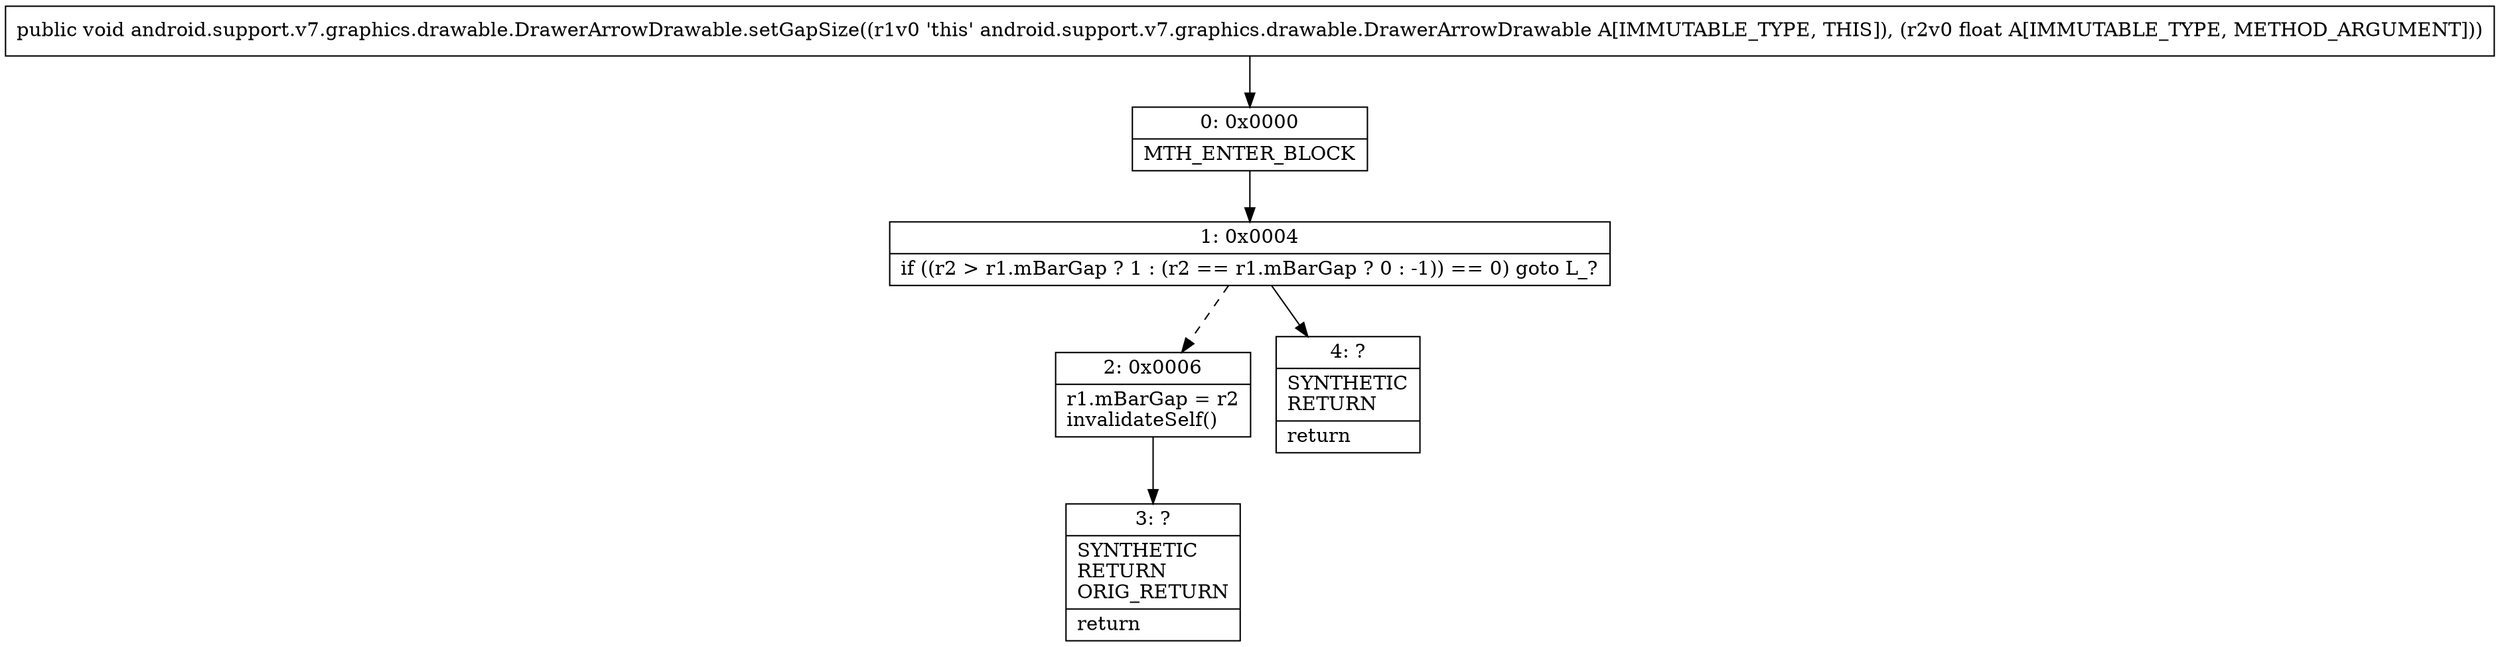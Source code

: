 digraph "CFG forandroid.support.v7.graphics.drawable.DrawerArrowDrawable.setGapSize(F)V" {
Node_0 [shape=record,label="{0\:\ 0x0000|MTH_ENTER_BLOCK\l}"];
Node_1 [shape=record,label="{1\:\ 0x0004|if ((r2 \> r1.mBarGap ? 1 : (r2 == r1.mBarGap ? 0 : \-1)) == 0) goto L_?\l}"];
Node_2 [shape=record,label="{2\:\ 0x0006|r1.mBarGap = r2\linvalidateSelf()\l}"];
Node_3 [shape=record,label="{3\:\ ?|SYNTHETIC\lRETURN\lORIG_RETURN\l|return\l}"];
Node_4 [shape=record,label="{4\:\ ?|SYNTHETIC\lRETURN\l|return\l}"];
MethodNode[shape=record,label="{public void android.support.v7.graphics.drawable.DrawerArrowDrawable.setGapSize((r1v0 'this' android.support.v7.graphics.drawable.DrawerArrowDrawable A[IMMUTABLE_TYPE, THIS]), (r2v0 float A[IMMUTABLE_TYPE, METHOD_ARGUMENT])) }"];
MethodNode -> Node_0;
Node_0 -> Node_1;
Node_1 -> Node_2[style=dashed];
Node_1 -> Node_4;
Node_2 -> Node_3;
}

